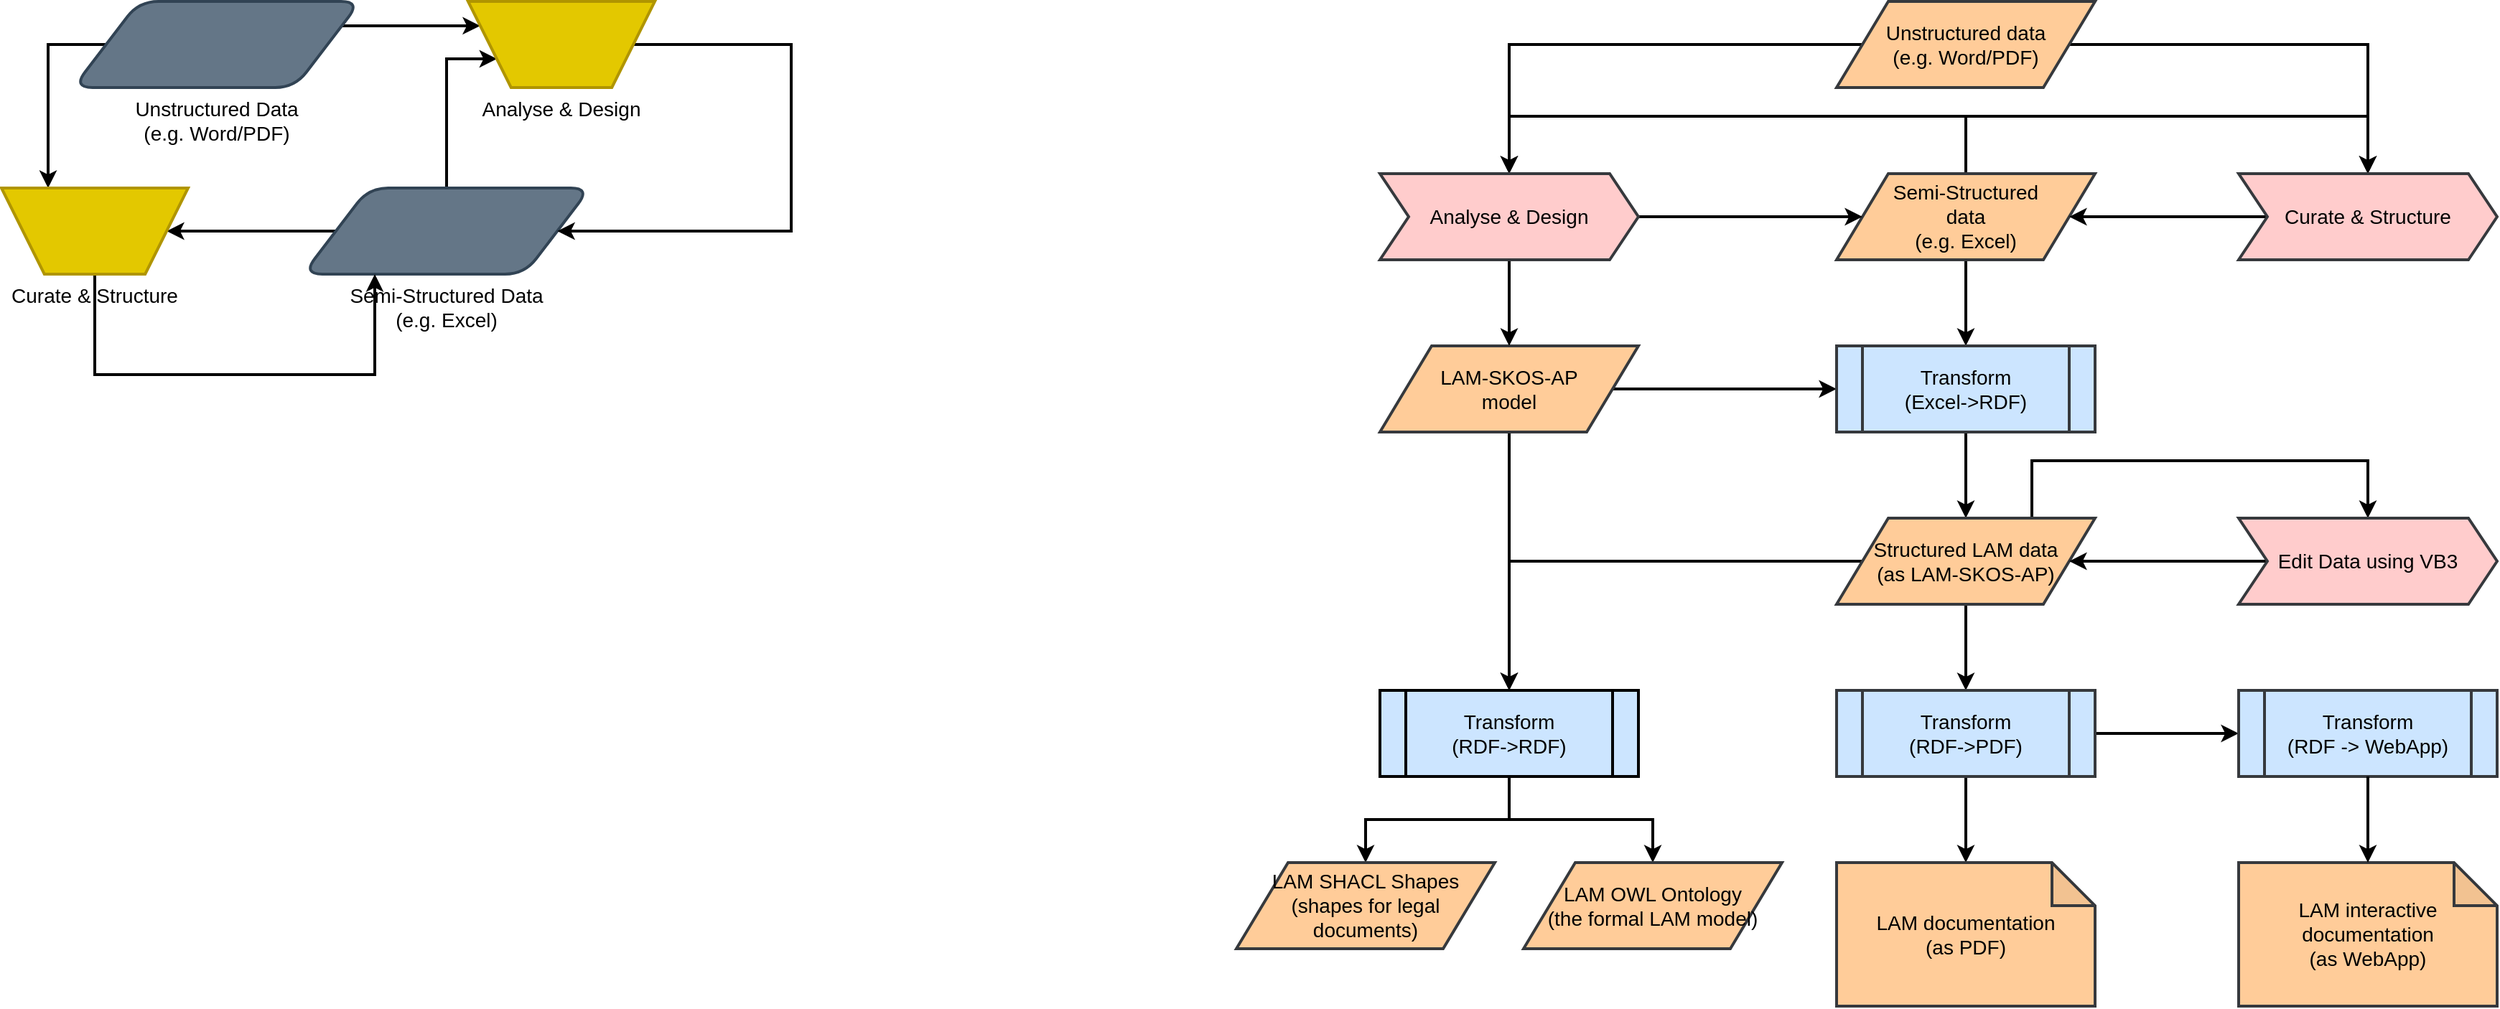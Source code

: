 <mxfile version="10.8.0" type="github"><diagram id="6a731a19-8d31-9384-78a2-239565b7b9f0" name="Page-1"><mxGraphModel dx="3732" dy="825" grid="1" gridSize="10" guides="1" tooltips="1" connect="1" arrows="1" fold="1" page="1" pageScale="1" pageWidth="1169" pageHeight="827" background="#ffffff" math="0" shadow="0"><root><mxCell id="0"/><mxCell id="1" parent="0"/><mxCell id="1r4mj9Kz76uq7DzhCWRs-1791" style="edgeStyle=orthogonalEdgeStyle;rounded=0;orthogonalLoop=1;jettySize=auto;html=1;strokeWidth=2;exitX=0.5;exitY=0;exitDx=0;exitDy=0;entryX=0.5;entryY=0;entryDx=0;entryDy=0;fontColor=#FFFFFF;" parent="1" source="1r4mj9Kz76uq7DzhCWRs-1786" target="4AERjSPUzvCIOPpaK8oL-5" edge="1"><mxGeometry relative="1" as="geometry"><mxPoint x="-282" y="188" as="targetPoint"/><Array as="points"><mxPoint x="-562" y="150"/><mxPoint x="-282" y="150"/></Array></mxGeometry></mxCell><mxCell id="1r4mj9Kz76uq7DzhCWRs-1793" style="edgeStyle=orthogonalEdgeStyle;rounded=0;orthogonalLoop=1;jettySize=auto;html=1;strokeWidth=2;exitX=0.5;exitY=1;exitDx=0;exitDy=0;entryX=0.5;entryY=0;entryDx=0;entryDy=0;fontColor=#FFFFFF;" parent="1" source="1r4mj9Kz76uq7DzhCWRs-1786" target="1r4mj9Kz76uq7DzhCWRs-1800" edge="1"><mxGeometry relative="1" as="geometry"><mxPoint x="-262" y="330" as="targetPoint"/><Array as="points"/></mxGeometry></mxCell><mxCell id="1r4mj9Kz76uq7DzhCWRs-1796" style="edgeStyle=orthogonalEdgeStyle;rounded=0;orthogonalLoop=1;jettySize=auto;html=1;strokeWidth=2;fontColor=#FFFFFF;" parent="1" source="1r4mj9Kz76uq7DzhCWRs-1786" target="4AERjSPUzvCIOPpaK8oL-23" edge="1"><mxGeometry relative="1" as="geometry"><Array as="points"><mxPoint x="-562" y="150"/><mxPoint x="-880" y="150"/></Array><mxPoint x="-880" y="188" as="targetPoint"/></mxGeometry></mxCell><mxCell id="1r4mj9Kz76uq7DzhCWRs-1786" value="&lt;span style=&quot;font-weight: normal&quot;&gt;Semi-Structured &lt;br&gt;data&lt;br&gt;(e.g. Excel)&lt;/span&gt;&lt;br&gt;" style="shape=parallelogram;perimeter=parallelogramPerimeter;whiteSpace=wrap;html=1;shadow=0;fontFamily=Helvetica;fontSize=14;align=center;strokeWidth=2;fillColor=#ffcc99;strokeColor=#36393d;" parent="1" vertex="1"><mxGeometry x="-652" y="190" width="180" height="60" as="geometry"/></mxCell><mxCell id="1r4mj9Kz76uq7DzhCWRs-1789" style="edgeStyle=orthogonalEdgeStyle;rounded=0;orthogonalLoop=1;jettySize=auto;html=1;strokeWidth=2;exitX=1;exitY=0.5;exitDx=0;exitDy=0;fontColor=#FFFFFF;" parent="1" source="1r4mj9Kz76uq7DzhCWRs-1787" target="4AERjSPUzvCIOPpaK8oL-5" edge="1"><mxGeometry relative="1" as="geometry"><mxPoint x="-282" y="188" as="targetPoint"/></mxGeometry></mxCell><mxCell id="1r4mj9Kz76uq7DzhCWRs-1797" style="edgeStyle=orthogonalEdgeStyle;rounded=0;orthogonalLoop=1;jettySize=auto;html=1;strokeWidth=2;fontColor=#FFFFFF;" parent="1" source="1r4mj9Kz76uq7DzhCWRs-1787" target="4AERjSPUzvCIOPpaK8oL-23" edge="1"><mxGeometry relative="1" as="geometry"><mxPoint x="-880" y="188" as="targetPoint"/></mxGeometry></mxCell><mxCell id="1r4mj9Kz76uq7DzhCWRs-1787" value="&lt;span style=&quot;font-weight: normal&quot;&gt;Unstructured data&lt;br&gt;(e.g. Word/PDF)&lt;/span&gt;&lt;br&gt;" style="shape=parallelogram;perimeter=parallelogramPerimeter;whiteSpace=wrap;html=1;shadow=0;fontFamily=Helvetica;fontSize=14;align=center;strokeWidth=2;fillColor=#ffcc99;strokeColor=#36393d;" parent="1" vertex="1"><mxGeometry x="-652" y="70" width="180" height="60" as="geometry"/></mxCell><mxCell id="1r4mj9Kz76uq7DzhCWRs-1790" style="edgeStyle=orthogonalEdgeStyle;rounded=0;orthogonalLoop=1;jettySize=auto;html=1;entryX=1;entryY=0.5;entryDx=0;entryDy=0;strokeWidth=2;exitX=0;exitY=0.5;exitDx=0;exitDy=0;fontColor=#FFFFFF;" parent="1" source="4AERjSPUzvCIOPpaK8oL-5" target="1r4mj9Kz76uq7DzhCWRs-1786" edge="1"><mxGeometry relative="1" as="geometry"><mxPoint x="-374" y="220" as="sourcePoint"/></mxGeometry></mxCell><mxCell id="1r4mj9Kz76uq7DzhCWRs-1801" style="edgeStyle=orthogonalEdgeStyle;rounded=0;orthogonalLoop=1;jettySize=auto;html=1;entryX=0;entryY=0.5;entryDx=0;entryDy=0;strokeWidth=2;fontColor=#FFFFFF;" parent="1" source="1r4mj9Kz76uq7DzhCWRs-1792" target="1r4mj9Kz76uq7DzhCWRs-1800" edge="1"><mxGeometry relative="1" as="geometry"/></mxCell><mxCell id="1r4mj9Kz76uq7DzhCWRs-1822" style="edgeStyle=orthogonalEdgeStyle;rounded=0;orthogonalLoop=1;jettySize=auto;html=1;strokeWidth=2;fontColor=#FFFFFF;" parent="1" source="1r4mj9Kz76uq7DzhCWRs-1792" target="1r4mj9Kz76uq7DzhCWRs-1818" edge="1"><mxGeometry relative="1" as="geometry"/></mxCell><mxCell id="1r4mj9Kz76uq7DzhCWRs-1792" value="&lt;span style=&quot;font-weight: normal&quot;&gt;LAM-SKOS-AP &lt;br&gt;model&lt;/span&gt;&lt;br&gt;" style="shape=parallelogram;perimeter=parallelogramPerimeter;whiteSpace=wrap;html=1;shadow=0;fontFamily=Helvetica;fontSize=14;align=center;strokeColor=#36393d;strokeWidth=2;fillColor=#ffcc99;" parent="1" vertex="1"><mxGeometry x="-970" y="310" width="180" height="60" as="geometry"/></mxCell><mxCell id="1r4mj9Kz76uq7DzhCWRs-1798" style="edgeStyle=orthogonalEdgeStyle;rounded=0;orthogonalLoop=1;jettySize=auto;html=1;strokeWidth=2;exitX=1;exitY=0.5;exitDx=0;exitDy=0;fontColor=#FFFFFF;" parent="1" source="4AERjSPUzvCIOPpaK8oL-23" target="1r4mj9Kz76uq7DzhCWRs-1786" edge="1"><mxGeometry relative="1" as="geometry"><mxPoint x="-788" y="220" as="sourcePoint"/></mxGeometry></mxCell><mxCell id="1r4mj9Kz76uq7DzhCWRs-1799" style="edgeStyle=orthogonalEdgeStyle;rounded=0;orthogonalLoop=1;jettySize=auto;html=1;strokeWidth=2;entryX=0.5;entryY=0;entryDx=0;entryDy=0;fontColor=#FFFFFF;" parent="1" source="4AERjSPUzvCIOPpaK8oL-23" target="1r4mj9Kz76uq7DzhCWRs-1792" edge="1"><mxGeometry relative="1" as="geometry"><mxPoint x="-880" y="350" as="targetPoint"/><mxPoint x="-880" y="252" as="sourcePoint"/></mxGeometry></mxCell><mxCell id="1r4mj9Kz76uq7DzhCWRs-1803" style="edgeStyle=orthogonalEdgeStyle;rounded=0;orthogonalLoop=1;jettySize=auto;html=1;strokeWidth=2;fontColor=#FFFFFF;" parent="1" source="1r4mj9Kz76uq7DzhCWRs-1800" target="1r4mj9Kz76uq7DzhCWRs-1802" edge="1"><mxGeometry relative="1" as="geometry"/></mxCell><mxCell id="1r4mj9Kz76uq7DzhCWRs-1800" value="Transform&lt;br&gt;(Excel-&amp;gt;RDF)&lt;br&gt;" style="shape=process;whiteSpace=wrap;html=1;backgroundOutline=1;shadow=0;fontFamily=Helvetica;fontSize=14;align=center;strokeColor=#36393d;strokeWidth=2;fillColor=#cce5ff;" parent="1" vertex="1"><mxGeometry x="-652" y="310" width="180" height="60" as="geometry"/></mxCell><mxCell id="1r4mj9Kz76uq7DzhCWRs-1805" style="edgeStyle=orthogonalEdgeStyle;rounded=0;orthogonalLoop=1;jettySize=auto;html=1;entryX=0.5;entryY=0;entryDx=0;entryDy=0;strokeWidth=2;exitX=0.75;exitY=0;exitDx=0;exitDy=0;fontColor=#FFFFFF;" parent="1" source="1r4mj9Kz76uq7DzhCWRs-1802" target="1r4mj9Kz76uq7DzhCWRs-1804" edge="1"><mxGeometry relative="1" as="geometry"><Array as="points"><mxPoint x="-516" y="390"/><mxPoint x="-282" y="390"/></Array></mxGeometry></mxCell><mxCell id="1r4mj9Kz76uq7DzhCWRs-1810" style="edgeStyle=orthogonalEdgeStyle;rounded=0;orthogonalLoop=1;jettySize=auto;html=1;strokeWidth=2;fontColor=#FFFFFF;" parent="1" source="1r4mj9Kz76uq7DzhCWRs-1802" target="1r4mj9Kz76uq7DzhCWRs-1809" edge="1"><mxGeometry relative="1" as="geometry"/></mxCell><mxCell id="1r4mj9Kz76uq7DzhCWRs-1821" style="edgeStyle=orthogonalEdgeStyle;rounded=0;orthogonalLoop=1;jettySize=auto;html=1;strokeWidth=2;fontColor=#FFFFFF;" parent="1" source="1r4mj9Kz76uq7DzhCWRs-1802" target="1r4mj9Kz76uq7DzhCWRs-1818" edge="1"><mxGeometry relative="1" as="geometry"/></mxCell><mxCell id="1r4mj9Kz76uq7DzhCWRs-1802" value="&lt;span style=&quot;font-weight: normal&quot;&gt;Structured LAM data&lt;br&gt;(as LAM-SKOS-AP)&lt;/span&gt;&lt;br&gt;" style="shape=parallelogram;perimeter=parallelogramPerimeter;whiteSpace=wrap;html=1;shadow=0;fontFamily=Helvetica;fontSize=14;align=center;strokeWidth=2;fillColor=#ffcc99;strokeColor=#36393d;" parent="1" vertex="1"><mxGeometry x="-652" y="430" width="180" height="60" as="geometry"/></mxCell><mxCell id="1r4mj9Kz76uq7DzhCWRs-1807" style="edgeStyle=orthogonalEdgeStyle;rounded=0;orthogonalLoop=1;jettySize=auto;html=1;strokeWidth=2;fontColor=#FFFFFF;" parent="1" source="1r4mj9Kz76uq7DzhCWRs-1804" target="1r4mj9Kz76uq7DzhCWRs-1802" edge="1"><mxGeometry relative="1" as="geometry"/></mxCell><mxCell id="1r4mj9Kz76uq7DzhCWRs-1804" value="Edit Data using VB3" style="shape=step;perimeter=stepPerimeter;whiteSpace=wrap;html=1;fixedSize=1;shadow=0;fontFamily=Helvetica;fontSize=14;align=center;strokeWidth=2;fillColor=#ffcccc;strokeColor=#36393d;" parent="1" vertex="1"><mxGeometry x="-372" y="430" width="180" height="60" as="geometry"/></mxCell><mxCell id="1r4mj9Kz76uq7DzhCWRs-1817" style="edgeStyle=orthogonalEdgeStyle;rounded=0;orthogonalLoop=1;jettySize=auto;html=1;strokeWidth=2;fontColor=#FFFFFF;" parent="1" source="1r4mj9Kz76uq7DzhCWRs-1809" target="1r4mj9Kz76uq7DzhCWRs-1815" edge="1"><mxGeometry relative="1" as="geometry"/></mxCell><mxCell id="4AERjSPUzvCIOPpaK8oL-25" style="edgeStyle=elbowEdgeStyle;rounded=0;orthogonalLoop=1;jettySize=auto;elbow=vertical;html=1;strokeWidth=2;fontSize=14;fontColor=#FFFFFF;" edge="1" parent="1" source="1r4mj9Kz76uq7DzhCWRs-1809" target="4AERjSPUzvCIOPpaK8oL-2"><mxGeometry relative="1" as="geometry"/></mxCell><mxCell id="1r4mj9Kz76uq7DzhCWRs-1809" value="Transform&lt;br&gt;(RDF-&amp;gt;PDF)&lt;br&gt;" style="shape=process;whiteSpace=wrap;html=1;backgroundOutline=1;shadow=0;fontFamily=Helvetica;fontSize=14;align=center;strokeColor=#36393d;strokeWidth=2;fillColor=#cce5ff;" parent="1" vertex="1"><mxGeometry x="-652" y="550" width="180" height="60" as="geometry"/></mxCell><mxCell id="1r4mj9Kz76uq7DzhCWRs-1815" value="Transform &lt;br&gt;(RDF -&amp;gt; WebApp)" style="shape=process;whiteSpace=wrap;html=1;backgroundOutline=1;shadow=0;fontFamily=Helvetica;fontSize=14;align=center;strokeWidth=2;fillColor=#cce5ff;strokeColor=#36393d;" parent="1" vertex="1"><mxGeometry x="-372" y="550" width="180" height="60" as="geometry"/></mxCell><mxCell id="1r4mj9Kz76uq7DzhCWRs-1825" style="edgeStyle=orthogonalEdgeStyle;rounded=0;orthogonalLoop=1;jettySize=auto;html=1;strokeWidth=2;fontColor=#FFFFFF;" parent="1" source="1r4mj9Kz76uq7DzhCWRs-1818" target="1r4mj9Kz76uq7DzhCWRs-1823" edge="1"><mxGeometry relative="1" as="geometry"/></mxCell><mxCell id="1r4mj9Kz76uq7DzhCWRs-1826" style="edgeStyle=orthogonalEdgeStyle;rounded=0;orthogonalLoop=1;jettySize=auto;html=1;strokeWidth=2;fontColor=#FFFFFF;" parent="1" source="1r4mj9Kz76uq7DzhCWRs-1818" target="1r4mj9Kz76uq7DzhCWRs-1824" edge="1"><mxGeometry relative="1" as="geometry"/></mxCell><mxCell id="1r4mj9Kz76uq7DzhCWRs-1818" value="Transform&lt;br&gt;(RDF-&amp;gt;RDF)&lt;br&gt;" style="shape=process;whiteSpace=wrap;html=1;backgroundOutline=1;shadow=0;fontFamily=Helvetica;fontSize=14;align=center;strokeColor=#000000;strokeWidth=2;fillColor=#cce5ff;" parent="1" vertex="1"><mxGeometry x="-970" y="550" width="180" height="60" as="geometry"/></mxCell><mxCell id="1r4mj9Kz76uq7DzhCWRs-1823" value="&lt;span style=&quot;font-weight: normal&quot;&gt;LAM SHACL Shapes&lt;br&gt;(shapes for legal documents)&lt;/span&gt;&lt;br&gt;" style="shape=parallelogram;perimeter=parallelogramPerimeter;whiteSpace=wrap;html=1;shadow=0;fontFamily=Helvetica;fontSize=14;align=center;strokeWidth=2;fillColor=#ffcc99;strokeColor=#36393d;" parent="1" vertex="1"><mxGeometry x="-1070" y="670" width="180" height="60" as="geometry"/></mxCell><mxCell id="1r4mj9Kz76uq7DzhCWRs-1824" value="&lt;span style=&quot;font-weight: normal&quot;&gt;LAM OWL Ontology&lt;br&gt;(the formal LAM model)&lt;/span&gt;&lt;br&gt;" style="shape=parallelogram;perimeter=parallelogramPerimeter;whiteSpace=wrap;html=1;shadow=0;fontFamily=Helvetica;fontSize=14;align=center;strokeWidth=2;fillColor=#ffcc99;strokeColor=#36393d;" parent="1" vertex="1"><mxGeometry x="-870" y="670" width="180" height="60" as="geometry"/></mxCell><mxCell id="4AERjSPUzvCIOPpaK8oL-1" value="&lt;font style=&quot;font-size: 14px&quot;&gt;&lt;span&gt;LAM interactive documentation&lt;/span&gt;&lt;br&gt;&lt;span&gt;(as WebApp)&lt;/span&gt;&lt;/font&gt;" style="shape=note;whiteSpace=wrap;html=1;backgroundOutline=1;darkOpacity=0.05;fontFamily=Helvetica;fontSize=12;align=center;strokeColor=#36393d;strokeWidth=2;fillColor=#ffcc99;" vertex="1" parent="1"><mxGeometry x="-372" y="670" width="180" height="100" as="geometry"/></mxCell><mxCell id="4AERjSPUzvCIOPpaK8oL-2" value="&lt;span style=&quot;font-size: 14px;&quot;&gt;LAM documentation&lt;/span&gt;&lt;br style=&quot;font-size: 14px;&quot;&gt;&lt;span style=&quot;font-size: 14px;&quot;&gt;(as PDF)&lt;/span&gt;&lt;br style=&quot;font-size: 14px;&quot;&gt;" style="shape=note;whiteSpace=wrap;html=1;backgroundOutline=1;darkOpacity=0.05;fontFamily=Helvetica;fontSize=14;align=center;strokeWidth=2;fillColor=#ffcc99;strokeColor=#36393d;" vertex="1" parent="1"><mxGeometry x="-652" y="670" width="180" height="100" as="geometry"/></mxCell><mxCell id="4AERjSPUzvCIOPpaK8oL-4" style="edgeStyle=orthogonalEdgeStyle;rounded=0;orthogonalLoop=1;jettySize=auto;html=1;strokeWidth=2;exitX=0.5;exitY=1;exitDx=0;exitDy=0;fontColor=#FFFFFF;" edge="1" parent="1" source="1r4mj9Kz76uq7DzhCWRs-1815" target="4AERjSPUzvCIOPpaK8oL-1"><mxGeometry relative="1" as="geometry"><mxPoint x="-460" y="590" as="sourcePoint"/><mxPoint x="-364" y="590" as="targetPoint"/></mxGeometry></mxCell><mxCell id="4AERjSPUzvCIOPpaK8oL-5" value="&lt;span&gt;&lt;font&gt;Curate &amp;amp; Structure&lt;/font&gt;&lt;/span&gt;" style="shape=step;perimeter=stepPerimeter;whiteSpace=wrap;html=1;fixedSize=1;fontFamily=Helvetica;fontSize=14;align=center;strokeColor=#36393d;strokeWidth=2;fillColor=#ffcccc;" vertex="1" parent="1"><mxGeometry x="-372" y="190" width="180" height="60" as="geometry"/></mxCell><mxCell id="4AERjSPUzvCIOPpaK8oL-14" style="edgeStyle=elbowEdgeStyle;rounded=0;orthogonalLoop=1;jettySize=auto;html=1;exitX=1;exitY=0.25;exitDx=0;exitDy=0;entryX=0;entryY=0.25;entryDx=0;entryDy=0;strokeWidth=2;fontSize=14;fontColor=#000000;" edge="1" parent="1" source="4AERjSPUzvCIOPpaK8oL-6" target="4AERjSPUzvCIOPpaK8oL-10"><mxGeometry relative="1" as="geometry"/></mxCell><mxCell id="4AERjSPUzvCIOPpaK8oL-21" style="edgeStyle=elbowEdgeStyle;rounded=0;orthogonalLoop=1;jettySize=auto;elbow=vertical;html=1;entryX=0.25;entryY=0;entryDx=0;entryDy=0;strokeWidth=2;fontSize=14;fontColor=#000000;exitX=0;exitY=0.5;exitDx=0;exitDy=0;" edge="1" parent="1" source="4AERjSPUzvCIOPpaK8oL-6" target="4AERjSPUzvCIOPpaK8oL-18"><mxGeometry relative="1" as="geometry"><Array as="points"><mxPoint x="-1880" y="100"/></Array></mxGeometry></mxCell><mxCell id="4AERjSPUzvCIOPpaK8oL-6" value="&lt;span&gt;Unstructured&amp;nbsp;&lt;/span&gt;&lt;span&gt;Data&lt;/span&gt;&lt;br&gt;&lt;span&gt;(e.g. Word/PDF)&lt;/span&gt;" style="verticalLabelPosition=bottom;verticalAlign=top;html=1;strokeWidth=2;shape=parallelogram;perimeter=parallelogramPerimeter;whiteSpace=wrap;rounded=1;arcSize=27;size=0.229;fillColor=#647687;fontSize=14;fontColor=#000000;strokeColor=#314354;" vertex="1" parent="1"><mxGeometry x="-1880" y="70" width="200" height="60" as="geometry"/></mxCell><mxCell id="4AERjSPUzvCIOPpaK8oL-15" style="edgeStyle=elbowEdgeStyle;rounded=0;orthogonalLoop=1;jettySize=auto;html=1;exitX=0.5;exitY=0;exitDx=0;exitDy=0;entryX=0;entryY=0.75;entryDx=0;entryDy=0;strokeWidth=2;fontSize=14;fontColor=#000000;elbow=vertical;" edge="1" parent="1" source="4AERjSPUzvCIOPpaK8oL-7" target="4AERjSPUzvCIOPpaK8oL-10"><mxGeometry relative="1" as="geometry"><Array as="points"><mxPoint x="-1600" y="110"/></Array></mxGeometry></mxCell><mxCell id="4AERjSPUzvCIOPpaK8oL-20" style="edgeStyle=elbowEdgeStyle;rounded=0;orthogonalLoop=1;jettySize=auto;elbow=vertical;html=1;entryX=1;entryY=0.5;entryDx=0;entryDy=0;strokeWidth=2;fontSize=14;fontColor=#000000;" edge="1" parent="1" source="4AERjSPUzvCIOPpaK8oL-7" target="4AERjSPUzvCIOPpaK8oL-18"><mxGeometry relative="1" as="geometry"/></mxCell><mxCell id="4AERjSPUzvCIOPpaK8oL-7" value="&lt;span&gt;Semi-Structured&amp;nbsp;&lt;/span&gt;&lt;span&gt;Data&lt;/span&gt;&lt;br&gt;&lt;span&gt;(e.g. Excel)&lt;/span&gt;&lt;br&gt;" style="verticalLabelPosition=bottom;verticalAlign=top;html=1;strokeWidth=2;shape=parallelogram;perimeter=parallelogramPerimeter;whiteSpace=wrap;rounded=1;arcSize=27;size=0.229;fillColor=#647687;fontSize=14;fontColor=#000000;strokeColor=#314354;" vertex="1" parent="1"><mxGeometry x="-1720" y="200" width="200" height="60" as="geometry"/></mxCell><mxCell id="4AERjSPUzvCIOPpaK8oL-17" style="edgeStyle=elbowEdgeStyle;rounded=0;orthogonalLoop=1;jettySize=auto;html=1;strokeWidth=2;fontSize=14;fontColor=#000000;exitX=1;exitY=0.5;exitDx=0;exitDy=0;" edge="1" parent="1" source="4AERjSPUzvCIOPpaK8oL-10" target="4AERjSPUzvCIOPpaK8oL-7"><mxGeometry relative="1" as="geometry"><Array as="points"><mxPoint x="-1380" y="180"/></Array></mxGeometry></mxCell><mxCell id="4AERjSPUzvCIOPpaK8oL-10" value="Analyse &amp;amp; Design&lt;br&gt;" style="verticalLabelPosition=bottom;verticalAlign=top;html=1;strokeWidth=2;shape=trapezoid;perimeter=trapezoidPerimeter;whiteSpace=wrap;size=0.23;arcSize=10;flipV=1;fillColor=#e3c800;fontSize=14;fontColor=#000000;strokeColor=#B09500;fontStyle=0" vertex="1" parent="1"><mxGeometry x="-1605" y="70" width="130" height="60" as="geometry"/></mxCell><mxCell id="4AERjSPUzvCIOPpaK8oL-19" style="edgeStyle=elbowEdgeStyle;rounded=0;orthogonalLoop=1;jettySize=auto;html=1;strokeWidth=2;fontSize=14;fontColor=#000000;elbow=vertical;entryX=0.25;entryY=1;entryDx=0;entryDy=0;exitX=0.5;exitY=1;exitDx=0;exitDy=0;" edge="1" parent="1" source="4AERjSPUzvCIOPpaK8oL-18" target="4AERjSPUzvCIOPpaK8oL-7"><mxGeometry relative="1" as="geometry"><mxPoint x="-1680" y="260" as="targetPoint"/><Array as="points"><mxPoint x="-1760" y="330"/></Array></mxGeometry></mxCell><mxCell id="4AERjSPUzvCIOPpaK8oL-18" value="&lt;span&gt;&lt;font color=&quot;#000000&quot;&gt;Curate &amp;amp; Structure&lt;/font&gt;&lt;/span&gt;" style="verticalLabelPosition=bottom;verticalAlign=top;html=1;strokeWidth=2;shape=trapezoid;perimeter=trapezoidPerimeter;whiteSpace=wrap;size=0.23;arcSize=10;flipV=1;fillColor=#e3c800;fontSize=14;fontColor=#ffffff;strokeColor=#B09500;" vertex="1" parent="1"><mxGeometry x="-1930" y="200" width="130" height="60" as="geometry"/></mxCell><mxCell id="4AERjSPUzvCIOPpaK8oL-23" value="Analyse &amp;amp; Design&lt;br&gt;" style="shape=step;perimeter=stepPerimeter;whiteSpace=wrap;html=1;fixedSize=1;fontFamily=Helvetica;fontSize=14;align=center;strokeColor=#36393d;strokeWidth=2;fillColor=#ffcccc;" vertex="1" parent="1"><mxGeometry x="-970" y="190" width="180" height="60" as="geometry"/></mxCell></root></mxGraphModel></diagram></mxfile>
